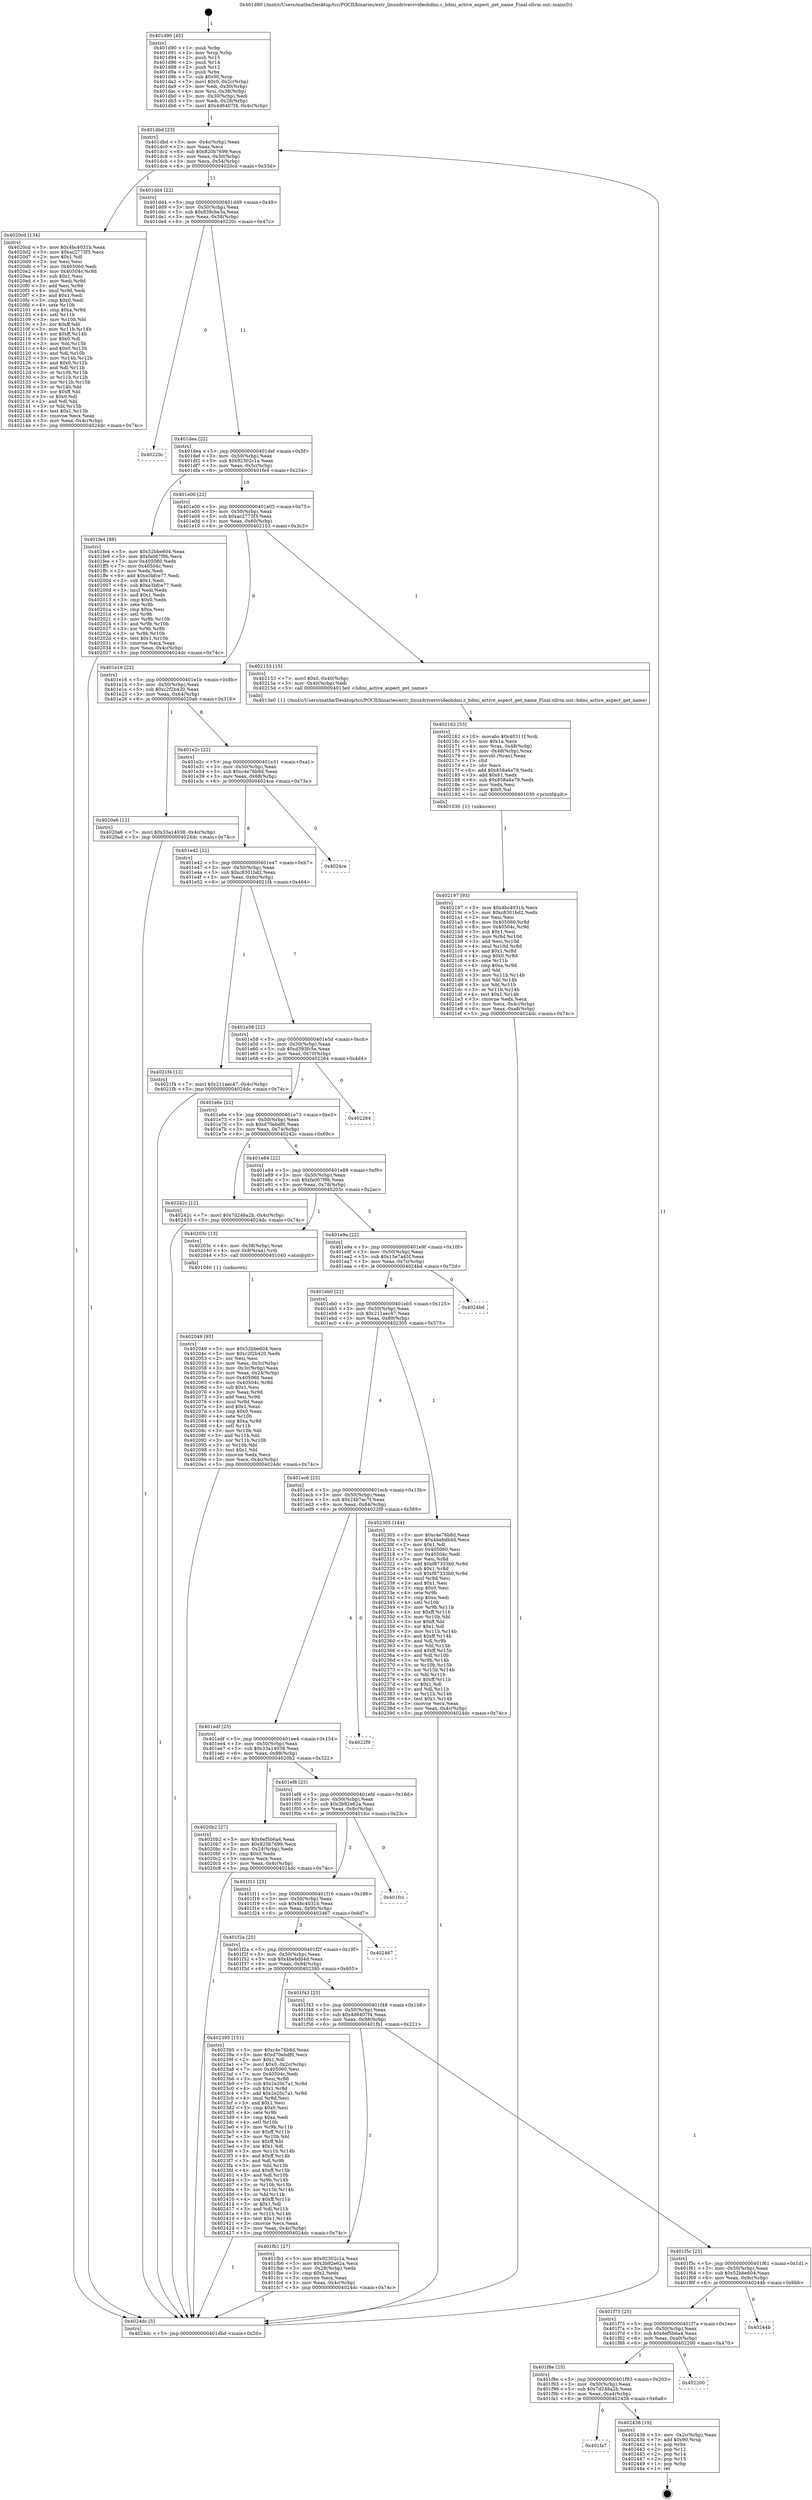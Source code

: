 digraph "0x401d90" {
  label = "0x401d90 (/mnt/c/Users/mathe/Desktop/tcc/POCII/binaries/extr_linuxdriversvideohdmi.c_hdmi_active_aspect_get_name_Final-ollvm.out::main(0))"
  labelloc = "t"
  node[shape=record]

  Entry [label="",width=0.3,height=0.3,shape=circle,fillcolor=black,style=filled]
  "0x401dbd" [label="{
     0x401dbd [23]\l
     | [instrs]\l
     &nbsp;&nbsp;0x401dbd \<+3\>: mov -0x4c(%rbp),%eax\l
     &nbsp;&nbsp;0x401dc0 \<+2\>: mov %eax,%ecx\l
     &nbsp;&nbsp;0x401dc2 \<+6\>: sub $0x820b7699,%ecx\l
     &nbsp;&nbsp;0x401dc8 \<+3\>: mov %eax,-0x50(%rbp)\l
     &nbsp;&nbsp;0x401dcb \<+3\>: mov %ecx,-0x54(%rbp)\l
     &nbsp;&nbsp;0x401dce \<+6\>: je 00000000004020cd \<main+0x33d\>\l
  }"]
  "0x4020cd" [label="{
     0x4020cd [134]\l
     | [instrs]\l
     &nbsp;&nbsp;0x4020cd \<+5\>: mov $0x4bc4031b,%eax\l
     &nbsp;&nbsp;0x4020d2 \<+5\>: mov $0xac2773f3,%ecx\l
     &nbsp;&nbsp;0x4020d7 \<+2\>: mov $0x1,%dl\l
     &nbsp;&nbsp;0x4020d9 \<+2\>: xor %esi,%esi\l
     &nbsp;&nbsp;0x4020db \<+7\>: mov 0x405060,%edi\l
     &nbsp;&nbsp;0x4020e2 \<+8\>: mov 0x40504c,%r8d\l
     &nbsp;&nbsp;0x4020ea \<+3\>: sub $0x1,%esi\l
     &nbsp;&nbsp;0x4020ed \<+3\>: mov %edi,%r9d\l
     &nbsp;&nbsp;0x4020f0 \<+3\>: add %esi,%r9d\l
     &nbsp;&nbsp;0x4020f3 \<+4\>: imul %r9d,%edi\l
     &nbsp;&nbsp;0x4020f7 \<+3\>: and $0x1,%edi\l
     &nbsp;&nbsp;0x4020fa \<+3\>: cmp $0x0,%edi\l
     &nbsp;&nbsp;0x4020fd \<+4\>: sete %r10b\l
     &nbsp;&nbsp;0x402101 \<+4\>: cmp $0xa,%r8d\l
     &nbsp;&nbsp;0x402105 \<+4\>: setl %r11b\l
     &nbsp;&nbsp;0x402109 \<+3\>: mov %r10b,%bl\l
     &nbsp;&nbsp;0x40210c \<+3\>: xor $0xff,%bl\l
     &nbsp;&nbsp;0x40210f \<+3\>: mov %r11b,%r14b\l
     &nbsp;&nbsp;0x402112 \<+4\>: xor $0xff,%r14b\l
     &nbsp;&nbsp;0x402116 \<+3\>: xor $0x0,%dl\l
     &nbsp;&nbsp;0x402119 \<+3\>: mov %bl,%r15b\l
     &nbsp;&nbsp;0x40211c \<+4\>: and $0x0,%r15b\l
     &nbsp;&nbsp;0x402120 \<+3\>: and %dl,%r10b\l
     &nbsp;&nbsp;0x402123 \<+3\>: mov %r14b,%r12b\l
     &nbsp;&nbsp;0x402126 \<+4\>: and $0x0,%r12b\l
     &nbsp;&nbsp;0x40212a \<+3\>: and %dl,%r11b\l
     &nbsp;&nbsp;0x40212d \<+3\>: or %r10b,%r15b\l
     &nbsp;&nbsp;0x402130 \<+3\>: or %r11b,%r12b\l
     &nbsp;&nbsp;0x402133 \<+3\>: xor %r12b,%r15b\l
     &nbsp;&nbsp;0x402136 \<+3\>: or %r14b,%bl\l
     &nbsp;&nbsp;0x402139 \<+3\>: xor $0xff,%bl\l
     &nbsp;&nbsp;0x40213c \<+3\>: or $0x0,%dl\l
     &nbsp;&nbsp;0x40213f \<+2\>: and %dl,%bl\l
     &nbsp;&nbsp;0x402141 \<+3\>: or %bl,%r15b\l
     &nbsp;&nbsp;0x402144 \<+4\>: test $0x1,%r15b\l
     &nbsp;&nbsp;0x402148 \<+3\>: cmovne %ecx,%eax\l
     &nbsp;&nbsp;0x40214b \<+3\>: mov %eax,-0x4c(%rbp)\l
     &nbsp;&nbsp;0x40214e \<+5\>: jmp 00000000004024dc \<main+0x74c\>\l
  }"]
  "0x401dd4" [label="{
     0x401dd4 [22]\l
     | [instrs]\l
     &nbsp;&nbsp;0x401dd4 \<+5\>: jmp 0000000000401dd9 \<main+0x49\>\l
     &nbsp;&nbsp;0x401dd9 \<+3\>: mov -0x50(%rbp),%eax\l
     &nbsp;&nbsp;0x401ddc \<+5\>: sub $0x839cbe3a,%eax\l
     &nbsp;&nbsp;0x401de1 \<+3\>: mov %eax,-0x58(%rbp)\l
     &nbsp;&nbsp;0x401de4 \<+6\>: je 000000000040220c \<main+0x47c\>\l
  }"]
  Exit [label="",width=0.3,height=0.3,shape=circle,fillcolor=black,style=filled,peripheries=2]
  "0x40220c" [label="{
     0x40220c\l
  }", style=dashed]
  "0x401dea" [label="{
     0x401dea [22]\l
     | [instrs]\l
     &nbsp;&nbsp;0x401dea \<+5\>: jmp 0000000000401def \<main+0x5f\>\l
     &nbsp;&nbsp;0x401def \<+3\>: mov -0x50(%rbp),%eax\l
     &nbsp;&nbsp;0x401df2 \<+5\>: sub $0x92302c1a,%eax\l
     &nbsp;&nbsp;0x401df7 \<+3\>: mov %eax,-0x5c(%rbp)\l
     &nbsp;&nbsp;0x401dfa \<+6\>: je 0000000000401fe4 \<main+0x254\>\l
  }"]
  "0x401fa7" [label="{
     0x401fa7\l
  }", style=dashed]
  "0x401fe4" [label="{
     0x401fe4 [88]\l
     | [instrs]\l
     &nbsp;&nbsp;0x401fe4 \<+5\>: mov $0x52bbe604,%eax\l
     &nbsp;&nbsp;0x401fe9 \<+5\>: mov $0xfa067f9b,%ecx\l
     &nbsp;&nbsp;0x401fee \<+7\>: mov 0x405060,%edx\l
     &nbsp;&nbsp;0x401ff5 \<+7\>: mov 0x40504c,%esi\l
     &nbsp;&nbsp;0x401ffc \<+2\>: mov %edx,%edi\l
     &nbsp;&nbsp;0x401ffe \<+6\>: add $0xe3bfce77,%edi\l
     &nbsp;&nbsp;0x402004 \<+3\>: sub $0x1,%edi\l
     &nbsp;&nbsp;0x402007 \<+6\>: sub $0xe3bfce77,%edi\l
     &nbsp;&nbsp;0x40200d \<+3\>: imul %edi,%edx\l
     &nbsp;&nbsp;0x402010 \<+3\>: and $0x1,%edx\l
     &nbsp;&nbsp;0x402013 \<+3\>: cmp $0x0,%edx\l
     &nbsp;&nbsp;0x402016 \<+4\>: sete %r8b\l
     &nbsp;&nbsp;0x40201a \<+3\>: cmp $0xa,%esi\l
     &nbsp;&nbsp;0x40201d \<+4\>: setl %r9b\l
     &nbsp;&nbsp;0x402021 \<+3\>: mov %r8b,%r10b\l
     &nbsp;&nbsp;0x402024 \<+3\>: and %r9b,%r10b\l
     &nbsp;&nbsp;0x402027 \<+3\>: xor %r9b,%r8b\l
     &nbsp;&nbsp;0x40202a \<+3\>: or %r8b,%r10b\l
     &nbsp;&nbsp;0x40202d \<+4\>: test $0x1,%r10b\l
     &nbsp;&nbsp;0x402031 \<+3\>: cmovne %ecx,%eax\l
     &nbsp;&nbsp;0x402034 \<+3\>: mov %eax,-0x4c(%rbp)\l
     &nbsp;&nbsp;0x402037 \<+5\>: jmp 00000000004024dc \<main+0x74c\>\l
  }"]
  "0x401e00" [label="{
     0x401e00 [22]\l
     | [instrs]\l
     &nbsp;&nbsp;0x401e00 \<+5\>: jmp 0000000000401e05 \<main+0x75\>\l
     &nbsp;&nbsp;0x401e05 \<+3\>: mov -0x50(%rbp),%eax\l
     &nbsp;&nbsp;0x401e08 \<+5\>: sub $0xac2773f3,%eax\l
     &nbsp;&nbsp;0x401e0d \<+3\>: mov %eax,-0x60(%rbp)\l
     &nbsp;&nbsp;0x401e10 \<+6\>: je 0000000000402153 \<main+0x3c3\>\l
  }"]
  "0x402438" [label="{
     0x402438 [19]\l
     | [instrs]\l
     &nbsp;&nbsp;0x402438 \<+3\>: mov -0x2c(%rbp),%eax\l
     &nbsp;&nbsp;0x40243b \<+7\>: add $0x90,%rsp\l
     &nbsp;&nbsp;0x402442 \<+1\>: pop %rbx\l
     &nbsp;&nbsp;0x402443 \<+2\>: pop %r12\l
     &nbsp;&nbsp;0x402445 \<+2\>: pop %r14\l
     &nbsp;&nbsp;0x402447 \<+2\>: pop %r15\l
     &nbsp;&nbsp;0x402449 \<+1\>: pop %rbp\l
     &nbsp;&nbsp;0x40244a \<+1\>: ret\l
  }"]
  "0x402153" [label="{
     0x402153 [15]\l
     | [instrs]\l
     &nbsp;&nbsp;0x402153 \<+7\>: movl $0x0,-0x40(%rbp)\l
     &nbsp;&nbsp;0x40215a \<+3\>: mov -0x40(%rbp),%edi\l
     &nbsp;&nbsp;0x40215d \<+5\>: call 00000000004013e0 \<hdmi_active_aspect_get_name\>\l
     | [calls]\l
     &nbsp;&nbsp;0x4013e0 \{1\} (/mnt/c/Users/mathe/Desktop/tcc/POCII/binaries/extr_linuxdriversvideohdmi.c_hdmi_active_aspect_get_name_Final-ollvm.out::hdmi_active_aspect_get_name)\l
  }"]
  "0x401e16" [label="{
     0x401e16 [22]\l
     | [instrs]\l
     &nbsp;&nbsp;0x401e16 \<+5\>: jmp 0000000000401e1b \<main+0x8b\>\l
     &nbsp;&nbsp;0x401e1b \<+3\>: mov -0x50(%rbp),%eax\l
     &nbsp;&nbsp;0x401e1e \<+5\>: sub $0xc2f2b420,%eax\l
     &nbsp;&nbsp;0x401e23 \<+3\>: mov %eax,-0x64(%rbp)\l
     &nbsp;&nbsp;0x401e26 \<+6\>: je 00000000004020a6 \<main+0x316\>\l
  }"]
  "0x401f8e" [label="{
     0x401f8e [25]\l
     | [instrs]\l
     &nbsp;&nbsp;0x401f8e \<+5\>: jmp 0000000000401f93 \<main+0x203\>\l
     &nbsp;&nbsp;0x401f93 \<+3\>: mov -0x50(%rbp),%eax\l
     &nbsp;&nbsp;0x401f96 \<+5\>: sub $0x7d248a2b,%eax\l
     &nbsp;&nbsp;0x401f9b \<+6\>: mov %eax,-0xa4(%rbp)\l
     &nbsp;&nbsp;0x401fa1 \<+6\>: je 0000000000402438 \<main+0x6a8\>\l
  }"]
  "0x4020a6" [label="{
     0x4020a6 [12]\l
     | [instrs]\l
     &nbsp;&nbsp;0x4020a6 \<+7\>: movl $0x33a14038,-0x4c(%rbp)\l
     &nbsp;&nbsp;0x4020ad \<+5\>: jmp 00000000004024dc \<main+0x74c\>\l
  }"]
  "0x401e2c" [label="{
     0x401e2c [22]\l
     | [instrs]\l
     &nbsp;&nbsp;0x401e2c \<+5\>: jmp 0000000000401e31 \<main+0xa1\>\l
     &nbsp;&nbsp;0x401e31 \<+3\>: mov -0x50(%rbp),%eax\l
     &nbsp;&nbsp;0x401e34 \<+5\>: sub $0xc4e76b8d,%eax\l
     &nbsp;&nbsp;0x401e39 \<+3\>: mov %eax,-0x68(%rbp)\l
     &nbsp;&nbsp;0x401e3c \<+6\>: je 00000000004024ce \<main+0x73e\>\l
  }"]
  "0x402200" [label="{
     0x402200\l
  }", style=dashed]
  "0x4024ce" [label="{
     0x4024ce\l
  }", style=dashed]
  "0x401e42" [label="{
     0x401e42 [22]\l
     | [instrs]\l
     &nbsp;&nbsp;0x401e42 \<+5\>: jmp 0000000000401e47 \<main+0xb7\>\l
     &nbsp;&nbsp;0x401e47 \<+3\>: mov -0x50(%rbp),%eax\l
     &nbsp;&nbsp;0x401e4a \<+5\>: sub $0xc8301bd2,%eax\l
     &nbsp;&nbsp;0x401e4f \<+3\>: mov %eax,-0x6c(%rbp)\l
     &nbsp;&nbsp;0x401e52 \<+6\>: je 00000000004021f4 \<main+0x464\>\l
  }"]
  "0x401f75" [label="{
     0x401f75 [25]\l
     | [instrs]\l
     &nbsp;&nbsp;0x401f75 \<+5\>: jmp 0000000000401f7a \<main+0x1ea\>\l
     &nbsp;&nbsp;0x401f7a \<+3\>: mov -0x50(%rbp),%eax\l
     &nbsp;&nbsp;0x401f7d \<+5\>: sub $0x6ef5b6a4,%eax\l
     &nbsp;&nbsp;0x401f82 \<+6\>: mov %eax,-0xa0(%rbp)\l
     &nbsp;&nbsp;0x401f88 \<+6\>: je 0000000000402200 \<main+0x470\>\l
  }"]
  "0x4021f4" [label="{
     0x4021f4 [12]\l
     | [instrs]\l
     &nbsp;&nbsp;0x4021f4 \<+7\>: movl $0x211aec47,-0x4c(%rbp)\l
     &nbsp;&nbsp;0x4021fb \<+5\>: jmp 00000000004024dc \<main+0x74c\>\l
  }"]
  "0x401e58" [label="{
     0x401e58 [22]\l
     | [instrs]\l
     &nbsp;&nbsp;0x401e58 \<+5\>: jmp 0000000000401e5d \<main+0xcd\>\l
     &nbsp;&nbsp;0x401e5d \<+3\>: mov -0x50(%rbp),%eax\l
     &nbsp;&nbsp;0x401e60 \<+5\>: sub $0xd393fc5e,%eax\l
     &nbsp;&nbsp;0x401e65 \<+3\>: mov %eax,-0x70(%rbp)\l
     &nbsp;&nbsp;0x401e68 \<+6\>: je 0000000000402264 \<main+0x4d4\>\l
  }"]
  "0x40244b" [label="{
     0x40244b\l
  }", style=dashed]
  "0x402264" [label="{
     0x402264\l
  }", style=dashed]
  "0x401e6e" [label="{
     0x401e6e [22]\l
     | [instrs]\l
     &nbsp;&nbsp;0x401e6e \<+5\>: jmp 0000000000401e73 \<main+0xe3\>\l
     &nbsp;&nbsp;0x401e73 \<+3\>: mov -0x50(%rbp),%eax\l
     &nbsp;&nbsp;0x401e76 \<+5\>: sub $0xd70ebdf0,%eax\l
     &nbsp;&nbsp;0x401e7b \<+3\>: mov %eax,-0x74(%rbp)\l
     &nbsp;&nbsp;0x401e7e \<+6\>: je 000000000040242c \<main+0x69c\>\l
  }"]
  "0x402197" [label="{
     0x402197 [93]\l
     | [instrs]\l
     &nbsp;&nbsp;0x402197 \<+5\>: mov $0x4bc4031b,%ecx\l
     &nbsp;&nbsp;0x40219c \<+5\>: mov $0xc8301bd2,%edx\l
     &nbsp;&nbsp;0x4021a1 \<+2\>: xor %esi,%esi\l
     &nbsp;&nbsp;0x4021a3 \<+8\>: mov 0x405060,%r8d\l
     &nbsp;&nbsp;0x4021ab \<+8\>: mov 0x40504c,%r9d\l
     &nbsp;&nbsp;0x4021b3 \<+3\>: sub $0x1,%esi\l
     &nbsp;&nbsp;0x4021b6 \<+3\>: mov %r8d,%r10d\l
     &nbsp;&nbsp;0x4021b9 \<+3\>: add %esi,%r10d\l
     &nbsp;&nbsp;0x4021bc \<+4\>: imul %r10d,%r8d\l
     &nbsp;&nbsp;0x4021c0 \<+4\>: and $0x1,%r8d\l
     &nbsp;&nbsp;0x4021c4 \<+4\>: cmp $0x0,%r8d\l
     &nbsp;&nbsp;0x4021c8 \<+4\>: sete %r11b\l
     &nbsp;&nbsp;0x4021cc \<+4\>: cmp $0xa,%r9d\l
     &nbsp;&nbsp;0x4021d0 \<+3\>: setl %bl\l
     &nbsp;&nbsp;0x4021d3 \<+3\>: mov %r11b,%r14b\l
     &nbsp;&nbsp;0x4021d6 \<+3\>: and %bl,%r14b\l
     &nbsp;&nbsp;0x4021d9 \<+3\>: xor %bl,%r11b\l
     &nbsp;&nbsp;0x4021dc \<+3\>: or %r11b,%r14b\l
     &nbsp;&nbsp;0x4021df \<+4\>: test $0x1,%r14b\l
     &nbsp;&nbsp;0x4021e3 \<+3\>: cmovne %edx,%ecx\l
     &nbsp;&nbsp;0x4021e6 \<+3\>: mov %ecx,-0x4c(%rbp)\l
     &nbsp;&nbsp;0x4021e9 \<+6\>: mov %eax,-0xa8(%rbp)\l
     &nbsp;&nbsp;0x4021ef \<+5\>: jmp 00000000004024dc \<main+0x74c\>\l
  }"]
  "0x40242c" [label="{
     0x40242c [12]\l
     | [instrs]\l
     &nbsp;&nbsp;0x40242c \<+7\>: movl $0x7d248a2b,-0x4c(%rbp)\l
     &nbsp;&nbsp;0x402433 \<+5\>: jmp 00000000004024dc \<main+0x74c\>\l
  }"]
  "0x401e84" [label="{
     0x401e84 [22]\l
     | [instrs]\l
     &nbsp;&nbsp;0x401e84 \<+5\>: jmp 0000000000401e89 \<main+0xf9\>\l
     &nbsp;&nbsp;0x401e89 \<+3\>: mov -0x50(%rbp),%eax\l
     &nbsp;&nbsp;0x401e8c \<+5\>: sub $0xfa067f9b,%eax\l
     &nbsp;&nbsp;0x401e91 \<+3\>: mov %eax,-0x78(%rbp)\l
     &nbsp;&nbsp;0x401e94 \<+6\>: je 000000000040203c \<main+0x2ac\>\l
  }"]
  "0x402162" [label="{
     0x402162 [53]\l
     | [instrs]\l
     &nbsp;&nbsp;0x402162 \<+10\>: movabs $0x40311f,%rdi\l
     &nbsp;&nbsp;0x40216c \<+5\>: mov $0x1a,%ecx\l
     &nbsp;&nbsp;0x402171 \<+4\>: mov %rax,-0x48(%rbp)\l
     &nbsp;&nbsp;0x402175 \<+4\>: mov -0x48(%rbp),%rax\l
     &nbsp;&nbsp;0x402179 \<+3\>: movsbl (%rax),%eax\l
     &nbsp;&nbsp;0x40217c \<+1\>: cltd\l
     &nbsp;&nbsp;0x40217d \<+2\>: idiv %ecx\l
     &nbsp;&nbsp;0x40217f \<+6\>: add $0x858a4a79,%edx\l
     &nbsp;&nbsp;0x402185 \<+3\>: add $0x61,%edx\l
     &nbsp;&nbsp;0x402188 \<+6\>: sub $0x858a4a79,%edx\l
     &nbsp;&nbsp;0x40218e \<+2\>: mov %edx,%esi\l
     &nbsp;&nbsp;0x402190 \<+2\>: mov $0x0,%al\l
     &nbsp;&nbsp;0x402192 \<+5\>: call 0000000000401030 \<printf@plt\>\l
     | [calls]\l
     &nbsp;&nbsp;0x401030 \{1\} (unknown)\l
  }"]
  "0x40203c" [label="{
     0x40203c [13]\l
     | [instrs]\l
     &nbsp;&nbsp;0x40203c \<+4\>: mov -0x38(%rbp),%rax\l
     &nbsp;&nbsp;0x402040 \<+4\>: mov 0x8(%rax),%rdi\l
     &nbsp;&nbsp;0x402044 \<+5\>: call 0000000000401040 \<atoi@plt\>\l
     | [calls]\l
     &nbsp;&nbsp;0x401040 \{1\} (unknown)\l
  }"]
  "0x401e9a" [label="{
     0x401e9a [22]\l
     | [instrs]\l
     &nbsp;&nbsp;0x401e9a \<+5\>: jmp 0000000000401e9f \<main+0x10f\>\l
     &nbsp;&nbsp;0x401e9f \<+3\>: mov -0x50(%rbp),%eax\l
     &nbsp;&nbsp;0x401ea2 \<+5\>: sub $0x15e7a45f,%eax\l
     &nbsp;&nbsp;0x401ea7 \<+3\>: mov %eax,-0x7c(%rbp)\l
     &nbsp;&nbsp;0x401eaa \<+6\>: je 00000000004024bd \<main+0x72d\>\l
  }"]
  "0x402049" [label="{
     0x402049 [93]\l
     | [instrs]\l
     &nbsp;&nbsp;0x402049 \<+5\>: mov $0x52bbe604,%ecx\l
     &nbsp;&nbsp;0x40204e \<+5\>: mov $0xc2f2b420,%edx\l
     &nbsp;&nbsp;0x402053 \<+2\>: xor %esi,%esi\l
     &nbsp;&nbsp;0x402055 \<+3\>: mov %eax,-0x3c(%rbp)\l
     &nbsp;&nbsp;0x402058 \<+3\>: mov -0x3c(%rbp),%eax\l
     &nbsp;&nbsp;0x40205b \<+3\>: mov %eax,-0x24(%rbp)\l
     &nbsp;&nbsp;0x40205e \<+7\>: mov 0x405060,%eax\l
     &nbsp;&nbsp;0x402065 \<+8\>: mov 0x40504c,%r8d\l
     &nbsp;&nbsp;0x40206d \<+3\>: sub $0x1,%esi\l
     &nbsp;&nbsp;0x402070 \<+3\>: mov %eax,%r9d\l
     &nbsp;&nbsp;0x402073 \<+3\>: add %esi,%r9d\l
     &nbsp;&nbsp;0x402076 \<+4\>: imul %r9d,%eax\l
     &nbsp;&nbsp;0x40207a \<+3\>: and $0x1,%eax\l
     &nbsp;&nbsp;0x40207d \<+3\>: cmp $0x0,%eax\l
     &nbsp;&nbsp;0x402080 \<+4\>: sete %r10b\l
     &nbsp;&nbsp;0x402084 \<+4\>: cmp $0xa,%r8d\l
     &nbsp;&nbsp;0x402088 \<+4\>: setl %r11b\l
     &nbsp;&nbsp;0x40208c \<+3\>: mov %r10b,%bl\l
     &nbsp;&nbsp;0x40208f \<+3\>: and %r11b,%bl\l
     &nbsp;&nbsp;0x402092 \<+3\>: xor %r11b,%r10b\l
     &nbsp;&nbsp;0x402095 \<+3\>: or %r10b,%bl\l
     &nbsp;&nbsp;0x402098 \<+3\>: test $0x1,%bl\l
     &nbsp;&nbsp;0x40209b \<+3\>: cmovne %edx,%ecx\l
     &nbsp;&nbsp;0x40209e \<+3\>: mov %ecx,-0x4c(%rbp)\l
     &nbsp;&nbsp;0x4020a1 \<+5\>: jmp 00000000004024dc \<main+0x74c\>\l
  }"]
  "0x4024bd" [label="{
     0x4024bd\l
  }", style=dashed]
  "0x401eb0" [label="{
     0x401eb0 [22]\l
     | [instrs]\l
     &nbsp;&nbsp;0x401eb0 \<+5\>: jmp 0000000000401eb5 \<main+0x125\>\l
     &nbsp;&nbsp;0x401eb5 \<+3\>: mov -0x50(%rbp),%eax\l
     &nbsp;&nbsp;0x401eb8 \<+5\>: sub $0x211aec47,%eax\l
     &nbsp;&nbsp;0x401ebd \<+3\>: mov %eax,-0x80(%rbp)\l
     &nbsp;&nbsp;0x401ec0 \<+6\>: je 0000000000402305 \<main+0x575\>\l
  }"]
  "0x401d90" [label="{
     0x401d90 [45]\l
     | [instrs]\l
     &nbsp;&nbsp;0x401d90 \<+1\>: push %rbp\l
     &nbsp;&nbsp;0x401d91 \<+3\>: mov %rsp,%rbp\l
     &nbsp;&nbsp;0x401d94 \<+2\>: push %r15\l
     &nbsp;&nbsp;0x401d96 \<+2\>: push %r14\l
     &nbsp;&nbsp;0x401d98 \<+2\>: push %r12\l
     &nbsp;&nbsp;0x401d9a \<+1\>: push %rbx\l
     &nbsp;&nbsp;0x401d9b \<+7\>: sub $0x90,%rsp\l
     &nbsp;&nbsp;0x401da2 \<+7\>: movl $0x0,-0x2c(%rbp)\l
     &nbsp;&nbsp;0x401da9 \<+3\>: mov %edi,-0x30(%rbp)\l
     &nbsp;&nbsp;0x401dac \<+4\>: mov %rsi,-0x38(%rbp)\l
     &nbsp;&nbsp;0x401db0 \<+3\>: mov -0x30(%rbp),%edi\l
     &nbsp;&nbsp;0x401db3 \<+3\>: mov %edi,-0x28(%rbp)\l
     &nbsp;&nbsp;0x401db6 \<+7\>: movl $0x4d6407f4,-0x4c(%rbp)\l
  }"]
  "0x402305" [label="{
     0x402305 [144]\l
     | [instrs]\l
     &nbsp;&nbsp;0x402305 \<+5\>: mov $0xc4e76b8d,%eax\l
     &nbsp;&nbsp;0x40230a \<+5\>: mov $0x4bebdb4d,%ecx\l
     &nbsp;&nbsp;0x40230f \<+2\>: mov $0x1,%dl\l
     &nbsp;&nbsp;0x402311 \<+7\>: mov 0x405060,%esi\l
     &nbsp;&nbsp;0x402318 \<+7\>: mov 0x40504c,%edi\l
     &nbsp;&nbsp;0x40231f \<+3\>: mov %esi,%r8d\l
     &nbsp;&nbsp;0x402322 \<+7\>: add $0xf87333b0,%r8d\l
     &nbsp;&nbsp;0x402329 \<+4\>: sub $0x1,%r8d\l
     &nbsp;&nbsp;0x40232d \<+7\>: sub $0xf87333b0,%r8d\l
     &nbsp;&nbsp;0x402334 \<+4\>: imul %r8d,%esi\l
     &nbsp;&nbsp;0x402338 \<+3\>: and $0x1,%esi\l
     &nbsp;&nbsp;0x40233b \<+3\>: cmp $0x0,%esi\l
     &nbsp;&nbsp;0x40233e \<+4\>: sete %r9b\l
     &nbsp;&nbsp;0x402342 \<+3\>: cmp $0xa,%edi\l
     &nbsp;&nbsp;0x402345 \<+4\>: setl %r10b\l
     &nbsp;&nbsp;0x402349 \<+3\>: mov %r9b,%r11b\l
     &nbsp;&nbsp;0x40234c \<+4\>: xor $0xff,%r11b\l
     &nbsp;&nbsp;0x402350 \<+3\>: mov %r10b,%bl\l
     &nbsp;&nbsp;0x402353 \<+3\>: xor $0xff,%bl\l
     &nbsp;&nbsp;0x402356 \<+3\>: xor $0x1,%dl\l
     &nbsp;&nbsp;0x402359 \<+3\>: mov %r11b,%r14b\l
     &nbsp;&nbsp;0x40235c \<+4\>: and $0xff,%r14b\l
     &nbsp;&nbsp;0x402360 \<+3\>: and %dl,%r9b\l
     &nbsp;&nbsp;0x402363 \<+3\>: mov %bl,%r15b\l
     &nbsp;&nbsp;0x402366 \<+4\>: and $0xff,%r15b\l
     &nbsp;&nbsp;0x40236a \<+3\>: and %dl,%r10b\l
     &nbsp;&nbsp;0x40236d \<+3\>: or %r9b,%r14b\l
     &nbsp;&nbsp;0x402370 \<+3\>: or %r10b,%r15b\l
     &nbsp;&nbsp;0x402373 \<+3\>: xor %r15b,%r14b\l
     &nbsp;&nbsp;0x402376 \<+3\>: or %bl,%r11b\l
     &nbsp;&nbsp;0x402379 \<+4\>: xor $0xff,%r11b\l
     &nbsp;&nbsp;0x40237d \<+3\>: or $0x1,%dl\l
     &nbsp;&nbsp;0x402380 \<+3\>: and %dl,%r11b\l
     &nbsp;&nbsp;0x402383 \<+3\>: or %r11b,%r14b\l
     &nbsp;&nbsp;0x402386 \<+4\>: test $0x1,%r14b\l
     &nbsp;&nbsp;0x40238a \<+3\>: cmovne %ecx,%eax\l
     &nbsp;&nbsp;0x40238d \<+3\>: mov %eax,-0x4c(%rbp)\l
     &nbsp;&nbsp;0x402390 \<+5\>: jmp 00000000004024dc \<main+0x74c\>\l
  }"]
  "0x401ec6" [label="{
     0x401ec6 [25]\l
     | [instrs]\l
     &nbsp;&nbsp;0x401ec6 \<+5\>: jmp 0000000000401ecb \<main+0x13b\>\l
     &nbsp;&nbsp;0x401ecb \<+3\>: mov -0x50(%rbp),%eax\l
     &nbsp;&nbsp;0x401ece \<+5\>: sub $0x24b7ec7f,%eax\l
     &nbsp;&nbsp;0x401ed3 \<+6\>: mov %eax,-0x84(%rbp)\l
     &nbsp;&nbsp;0x401ed9 \<+6\>: je 00000000004022f9 \<main+0x569\>\l
  }"]
  "0x4024dc" [label="{
     0x4024dc [5]\l
     | [instrs]\l
     &nbsp;&nbsp;0x4024dc \<+5\>: jmp 0000000000401dbd \<main+0x2d\>\l
  }"]
  "0x4022f9" [label="{
     0x4022f9\l
  }", style=dashed]
  "0x401edf" [label="{
     0x401edf [25]\l
     | [instrs]\l
     &nbsp;&nbsp;0x401edf \<+5\>: jmp 0000000000401ee4 \<main+0x154\>\l
     &nbsp;&nbsp;0x401ee4 \<+3\>: mov -0x50(%rbp),%eax\l
     &nbsp;&nbsp;0x401ee7 \<+5\>: sub $0x33a14038,%eax\l
     &nbsp;&nbsp;0x401eec \<+6\>: mov %eax,-0x88(%rbp)\l
     &nbsp;&nbsp;0x401ef2 \<+6\>: je 00000000004020b2 \<main+0x322\>\l
  }"]
  "0x401f5c" [label="{
     0x401f5c [25]\l
     | [instrs]\l
     &nbsp;&nbsp;0x401f5c \<+5\>: jmp 0000000000401f61 \<main+0x1d1\>\l
     &nbsp;&nbsp;0x401f61 \<+3\>: mov -0x50(%rbp),%eax\l
     &nbsp;&nbsp;0x401f64 \<+5\>: sub $0x52bbe604,%eax\l
     &nbsp;&nbsp;0x401f69 \<+6\>: mov %eax,-0x9c(%rbp)\l
     &nbsp;&nbsp;0x401f6f \<+6\>: je 000000000040244b \<main+0x6bb\>\l
  }"]
  "0x4020b2" [label="{
     0x4020b2 [27]\l
     | [instrs]\l
     &nbsp;&nbsp;0x4020b2 \<+5\>: mov $0x6ef5b6a4,%eax\l
     &nbsp;&nbsp;0x4020b7 \<+5\>: mov $0x820b7699,%ecx\l
     &nbsp;&nbsp;0x4020bc \<+3\>: mov -0x24(%rbp),%edx\l
     &nbsp;&nbsp;0x4020bf \<+3\>: cmp $0x0,%edx\l
     &nbsp;&nbsp;0x4020c2 \<+3\>: cmove %ecx,%eax\l
     &nbsp;&nbsp;0x4020c5 \<+3\>: mov %eax,-0x4c(%rbp)\l
     &nbsp;&nbsp;0x4020c8 \<+5\>: jmp 00000000004024dc \<main+0x74c\>\l
  }"]
  "0x401ef8" [label="{
     0x401ef8 [25]\l
     | [instrs]\l
     &nbsp;&nbsp;0x401ef8 \<+5\>: jmp 0000000000401efd \<main+0x16d\>\l
     &nbsp;&nbsp;0x401efd \<+3\>: mov -0x50(%rbp),%eax\l
     &nbsp;&nbsp;0x401f00 \<+5\>: sub $0x3b92e62a,%eax\l
     &nbsp;&nbsp;0x401f05 \<+6\>: mov %eax,-0x8c(%rbp)\l
     &nbsp;&nbsp;0x401f0b \<+6\>: je 0000000000401fcc \<main+0x23c\>\l
  }"]
  "0x401fb1" [label="{
     0x401fb1 [27]\l
     | [instrs]\l
     &nbsp;&nbsp;0x401fb1 \<+5\>: mov $0x92302c1a,%eax\l
     &nbsp;&nbsp;0x401fb6 \<+5\>: mov $0x3b92e62a,%ecx\l
     &nbsp;&nbsp;0x401fbb \<+3\>: mov -0x28(%rbp),%edx\l
     &nbsp;&nbsp;0x401fbe \<+3\>: cmp $0x2,%edx\l
     &nbsp;&nbsp;0x401fc1 \<+3\>: cmovne %ecx,%eax\l
     &nbsp;&nbsp;0x401fc4 \<+3\>: mov %eax,-0x4c(%rbp)\l
     &nbsp;&nbsp;0x401fc7 \<+5\>: jmp 00000000004024dc \<main+0x74c\>\l
  }"]
  "0x401fcc" [label="{
     0x401fcc\l
  }", style=dashed]
  "0x401f11" [label="{
     0x401f11 [25]\l
     | [instrs]\l
     &nbsp;&nbsp;0x401f11 \<+5\>: jmp 0000000000401f16 \<main+0x186\>\l
     &nbsp;&nbsp;0x401f16 \<+3\>: mov -0x50(%rbp),%eax\l
     &nbsp;&nbsp;0x401f19 \<+5\>: sub $0x4bc4031b,%eax\l
     &nbsp;&nbsp;0x401f1e \<+6\>: mov %eax,-0x90(%rbp)\l
     &nbsp;&nbsp;0x401f24 \<+6\>: je 0000000000402467 \<main+0x6d7\>\l
  }"]
  "0x401f43" [label="{
     0x401f43 [25]\l
     | [instrs]\l
     &nbsp;&nbsp;0x401f43 \<+5\>: jmp 0000000000401f48 \<main+0x1b8\>\l
     &nbsp;&nbsp;0x401f48 \<+3\>: mov -0x50(%rbp),%eax\l
     &nbsp;&nbsp;0x401f4b \<+5\>: sub $0x4d6407f4,%eax\l
     &nbsp;&nbsp;0x401f50 \<+6\>: mov %eax,-0x98(%rbp)\l
     &nbsp;&nbsp;0x401f56 \<+6\>: je 0000000000401fb1 \<main+0x221\>\l
  }"]
  "0x402467" [label="{
     0x402467\l
  }", style=dashed]
  "0x401f2a" [label="{
     0x401f2a [25]\l
     | [instrs]\l
     &nbsp;&nbsp;0x401f2a \<+5\>: jmp 0000000000401f2f \<main+0x19f\>\l
     &nbsp;&nbsp;0x401f2f \<+3\>: mov -0x50(%rbp),%eax\l
     &nbsp;&nbsp;0x401f32 \<+5\>: sub $0x4bebdb4d,%eax\l
     &nbsp;&nbsp;0x401f37 \<+6\>: mov %eax,-0x94(%rbp)\l
     &nbsp;&nbsp;0x401f3d \<+6\>: je 0000000000402395 \<main+0x605\>\l
  }"]
  "0x402395" [label="{
     0x402395 [151]\l
     | [instrs]\l
     &nbsp;&nbsp;0x402395 \<+5\>: mov $0xc4e76b8d,%eax\l
     &nbsp;&nbsp;0x40239a \<+5\>: mov $0xd70ebdf0,%ecx\l
     &nbsp;&nbsp;0x40239f \<+2\>: mov $0x1,%dl\l
     &nbsp;&nbsp;0x4023a1 \<+7\>: movl $0x0,-0x2c(%rbp)\l
     &nbsp;&nbsp;0x4023a8 \<+7\>: mov 0x405060,%esi\l
     &nbsp;&nbsp;0x4023af \<+7\>: mov 0x40504c,%edi\l
     &nbsp;&nbsp;0x4023b6 \<+3\>: mov %esi,%r8d\l
     &nbsp;&nbsp;0x4023b9 \<+7\>: sub $0x2e20c7a1,%r8d\l
     &nbsp;&nbsp;0x4023c0 \<+4\>: sub $0x1,%r8d\l
     &nbsp;&nbsp;0x4023c4 \<+7\>: add $0x2e20c7a1,%r8d\l
     &nbsp;&nbsp;0x4023cb \<+4\>: imul %r8d,%esi\l
     &nbsp;&nbsp;0x4023cf \<+3\>: and $0x1,%esi\l
     &nbsp;&nbsp;0x4023d2 \<+3\>: cmp $0x0,%esi\l
     &nbsp;&nbsp;0x4023d5 \<+4\>: sete %r9b\l
     &nbsp;&nbsp;0x4023d9 \<+3\>: cmp $0xa,%edi\l
     &nbsp;&nbsp;0x4023dc \<+4\>: setl %r10b\l
     &nbsp;&nbsp;0x4023e0 \<+3\>: mov %r9b,%r11b\l
     &nbsp;&nbsp;0x4023e3 \<+4\>: xor $0xff,%r11b\l
     &nbsp;&nbsp;0x4023e7 \<+3\>: mov %r10b,%bl\l
     &nbsp;&nbsp;0x4023ea \<+3\>: xor $0xff,%bl\l
     &nbsp;&nbsp;0x4023ed \<+3\>: xor $0x1,%dl\l
     &nbsp;&nbsp;0x4023f0 \<+3\>: mov %r11b,%r14b\l
     &nbsp;&nbsp;0x4023f3 \<+4\>: and $0xff,%r14b\l
     &nbsp;&nbsp;0x4023f7 \<+3\>: and %dl,%r9b\l
     &nbsp;&nbsp;0x4023fa \<+3\>: mov %bl,%r15b\l
     &nbsp;&nbsp;0x4023fd \<+4\>: and $0xff,%r15b\l
     &nbsp;&nbsp;0x402401 \<+3\>: and %dl,%r10b\l
     &nbsp;&nbsp;0x402404 \<+3\>: or %r9b,%r14b\l
     &nbsp;&nbsp;0x402407 \<+3\>: or %r10b,%r15b\l
     &nbsp;&nbsp;0x40240a \<+3\>: xor %r15b,%r14b\l
     &nbsp;&nbsp;0x40240d \<+3\>: or %bl,%r11b\l
     &nbsp;&nbsp;0x402410 \<+4\>: xor $0xff,%r11b\l
     &nbsp;&nbsp;0x402414 \<+3\>: or $0x1,%dl\l
     &nbsp;&nbsp;0x402417 \<+3\>: and %dl,%r11b\l
     &nbsp;&nbsp;0x40241a \<+3\>: or %r11b,%r14b\l
     &nbsp;&nbsp;0x40241d \<+4\>: test $0x1,%r14b\l
     &nbsp;&nbsp;0x402421 \<+3\>: cmovne %ecx,%eax\l
     &nbsp;&nbsp;0x402424 \<+3\>: mov %eax,-0x4c(%rbp)\l
     &nbsp;&nbsp;0x402427 \<+5\>: jmp 00000000004024dc \<main+0x74c\>\l
  }"]
  Entry -> "0x401d90" [label=" 1"]
  "0x401dbd" -> "0x4020cd" [label=" 1"]
  "0x401dbd" -> "0x401dd4" [label=" 11"]
  "0x402438" -> Exit [label=" 1"]
  "0x401dd4" -> "0x40220c" [label=" 0"]
  "0x401dd4" -> "0x401dea" [label=" 11"]
  "0x401f8e" -> "0x401fa7" [label=" 0"]
  "0x401dea" -> "0x401fe4" [label=" 1"]
  "0x401dea" -> "0x401e00" [label=" 10"]
  "0x401f8e" -> "0x402438" [label=" 1"]
  "0x401e00" -> "0x402153" [label=" 1"]
  "0x401e00" -> "0x401e16" [label=" 9"]
  "0x401f75" -> "0x401f8e" [label=" 1"]
  "0x401e16" -> "0x4020a6" [label=" 1"]
  "0x401e16" -> "0x401e2c" [label=" 8"]
  "0x401f75" -> "0x402200" [label=" 0"]
  "0x401e2c" -> "0x4024ce" [label=" 0"]
  "0x401e2c" -> "0x401e42" [label=" 8"]
  "0x401f5c" -> "0x401f75" [label=" 1"]
  "0x401e42" -> "0x4021f4" [label=" 1"]
  "0x401e42" -> "0x401e58" [label=" 7"]
  "0x401f5c" -> "0x40244b" [label=" 0"]
  "0x401e58" -> "0x402264" [label=" 0"]
  "0x401e58" -> "0x401e6e" [label=" 7"]
  "0x40242c" -> "0x4024dc" [label=" 1"]
  "0x401e6e" -> "0x40242c" [label=" 1"]
  "0x401e6e" -> "0x401e84" [label=" 6"]
  "0x402395" -> "0x4024dc" [label=" 1"]
  "0x401e84" -> "0x40203c" [label=" 1"]
  "0x401e84" -> "0x401e9a" [label=" 5"]
  "0x402305" -> "0x4024dc" [label=" 1"]
  "0x401e9a" -> "0x4024bd" [label=" 0"]
  "0x401e9a" -> "0x401eb0" [label=" 5"]
  "0x4021f4" -> "0x4024dc" [label=" 1"]
  "0x401eb0" -> "0x402305" [label=" 1"]
  "0x401eb0" -> "0x401ec6" [label=" 4"]
  "0x402197" -> "0x4024dc" [label=" 1"]
  "0x401ec6" -> "0x4022f9" [label=" 0"]
  "0x401ec6" -> "0x401edf" [label=" 4"]
  "0x402162" -> "0x402197" [label=" 1"]
  "0x401edf" -> "0x4020b2" [label=" 1"]
  "0x401edf" -> "0x401ef8" [label=" 3"]
  "0x402153" -> "0x402162" [label=" 1"]
  "0x401ef8" -> "0x401fcc" [label=" 0"]
  "0x401ef8" -> "0x401f11" [label=" 3"]
  "0x4020cd" -> "0x4024dc" [label=" 1"]
  "0x401f11" -> "0x402467" [label=" 0"]
  "0x401f11" -> "0x401f2a" [label=" 3"]
  "0x4020a6" -> "0x4024dc" [label=" 1"]
  "0x401f2a" -> "0x402395" [label=" 1"]
  "0x401f2a" -> "0x401f43" [label=" 2"]
  "0x4020b2" -> "0x4024dc" [label=" 1"]
  "0x401f43" -> "0x401fb1" [label=" 1"]
  "0x401f43" -> "0x401f5c" [label=" 1"]
  "0x401fb1" -> "0x4024dc" [label=" 1"]
  "0x401d90" -> "0x401dbd" [label=" 1"]
  "0x4024dc" -> "0x401dbd" [label=" 11"]
  "0x401fe4" -> "0x4024dc" [label=" 1"]
  "0x40203c" -> "0x402049" [label=" 1"]
  "0x402049" -> "0x4024dc" [label=" 1"]
}
